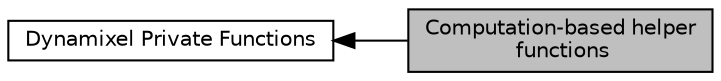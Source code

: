 digraph "Computation-based helper functions"
{
  edge [fontname="Helvetica",fontsize="10",labelfontname="Helvetica",labelfontsize="10"];
  node [fontname="Helvetica",fontsize="10",shape=record];
  rankdir=LR;
  Node1 [label="Dynamixel Private Functions",height=0.2,width=0.4,color="black", fillcolor="white", style="filled",URL="$group___dynamixel_protocol_v1___private___functions.html",tooltip="Functions only accessible from within the library. "];
  Node0 [label="Computation-based helper\l functions",height=0.2,width=0.4,color="black", fillcolor="grey75", style="filled", fontcolor="black"];
  Node1->Node0 [shape=plaintext, dir="back", style="solid"];
}
